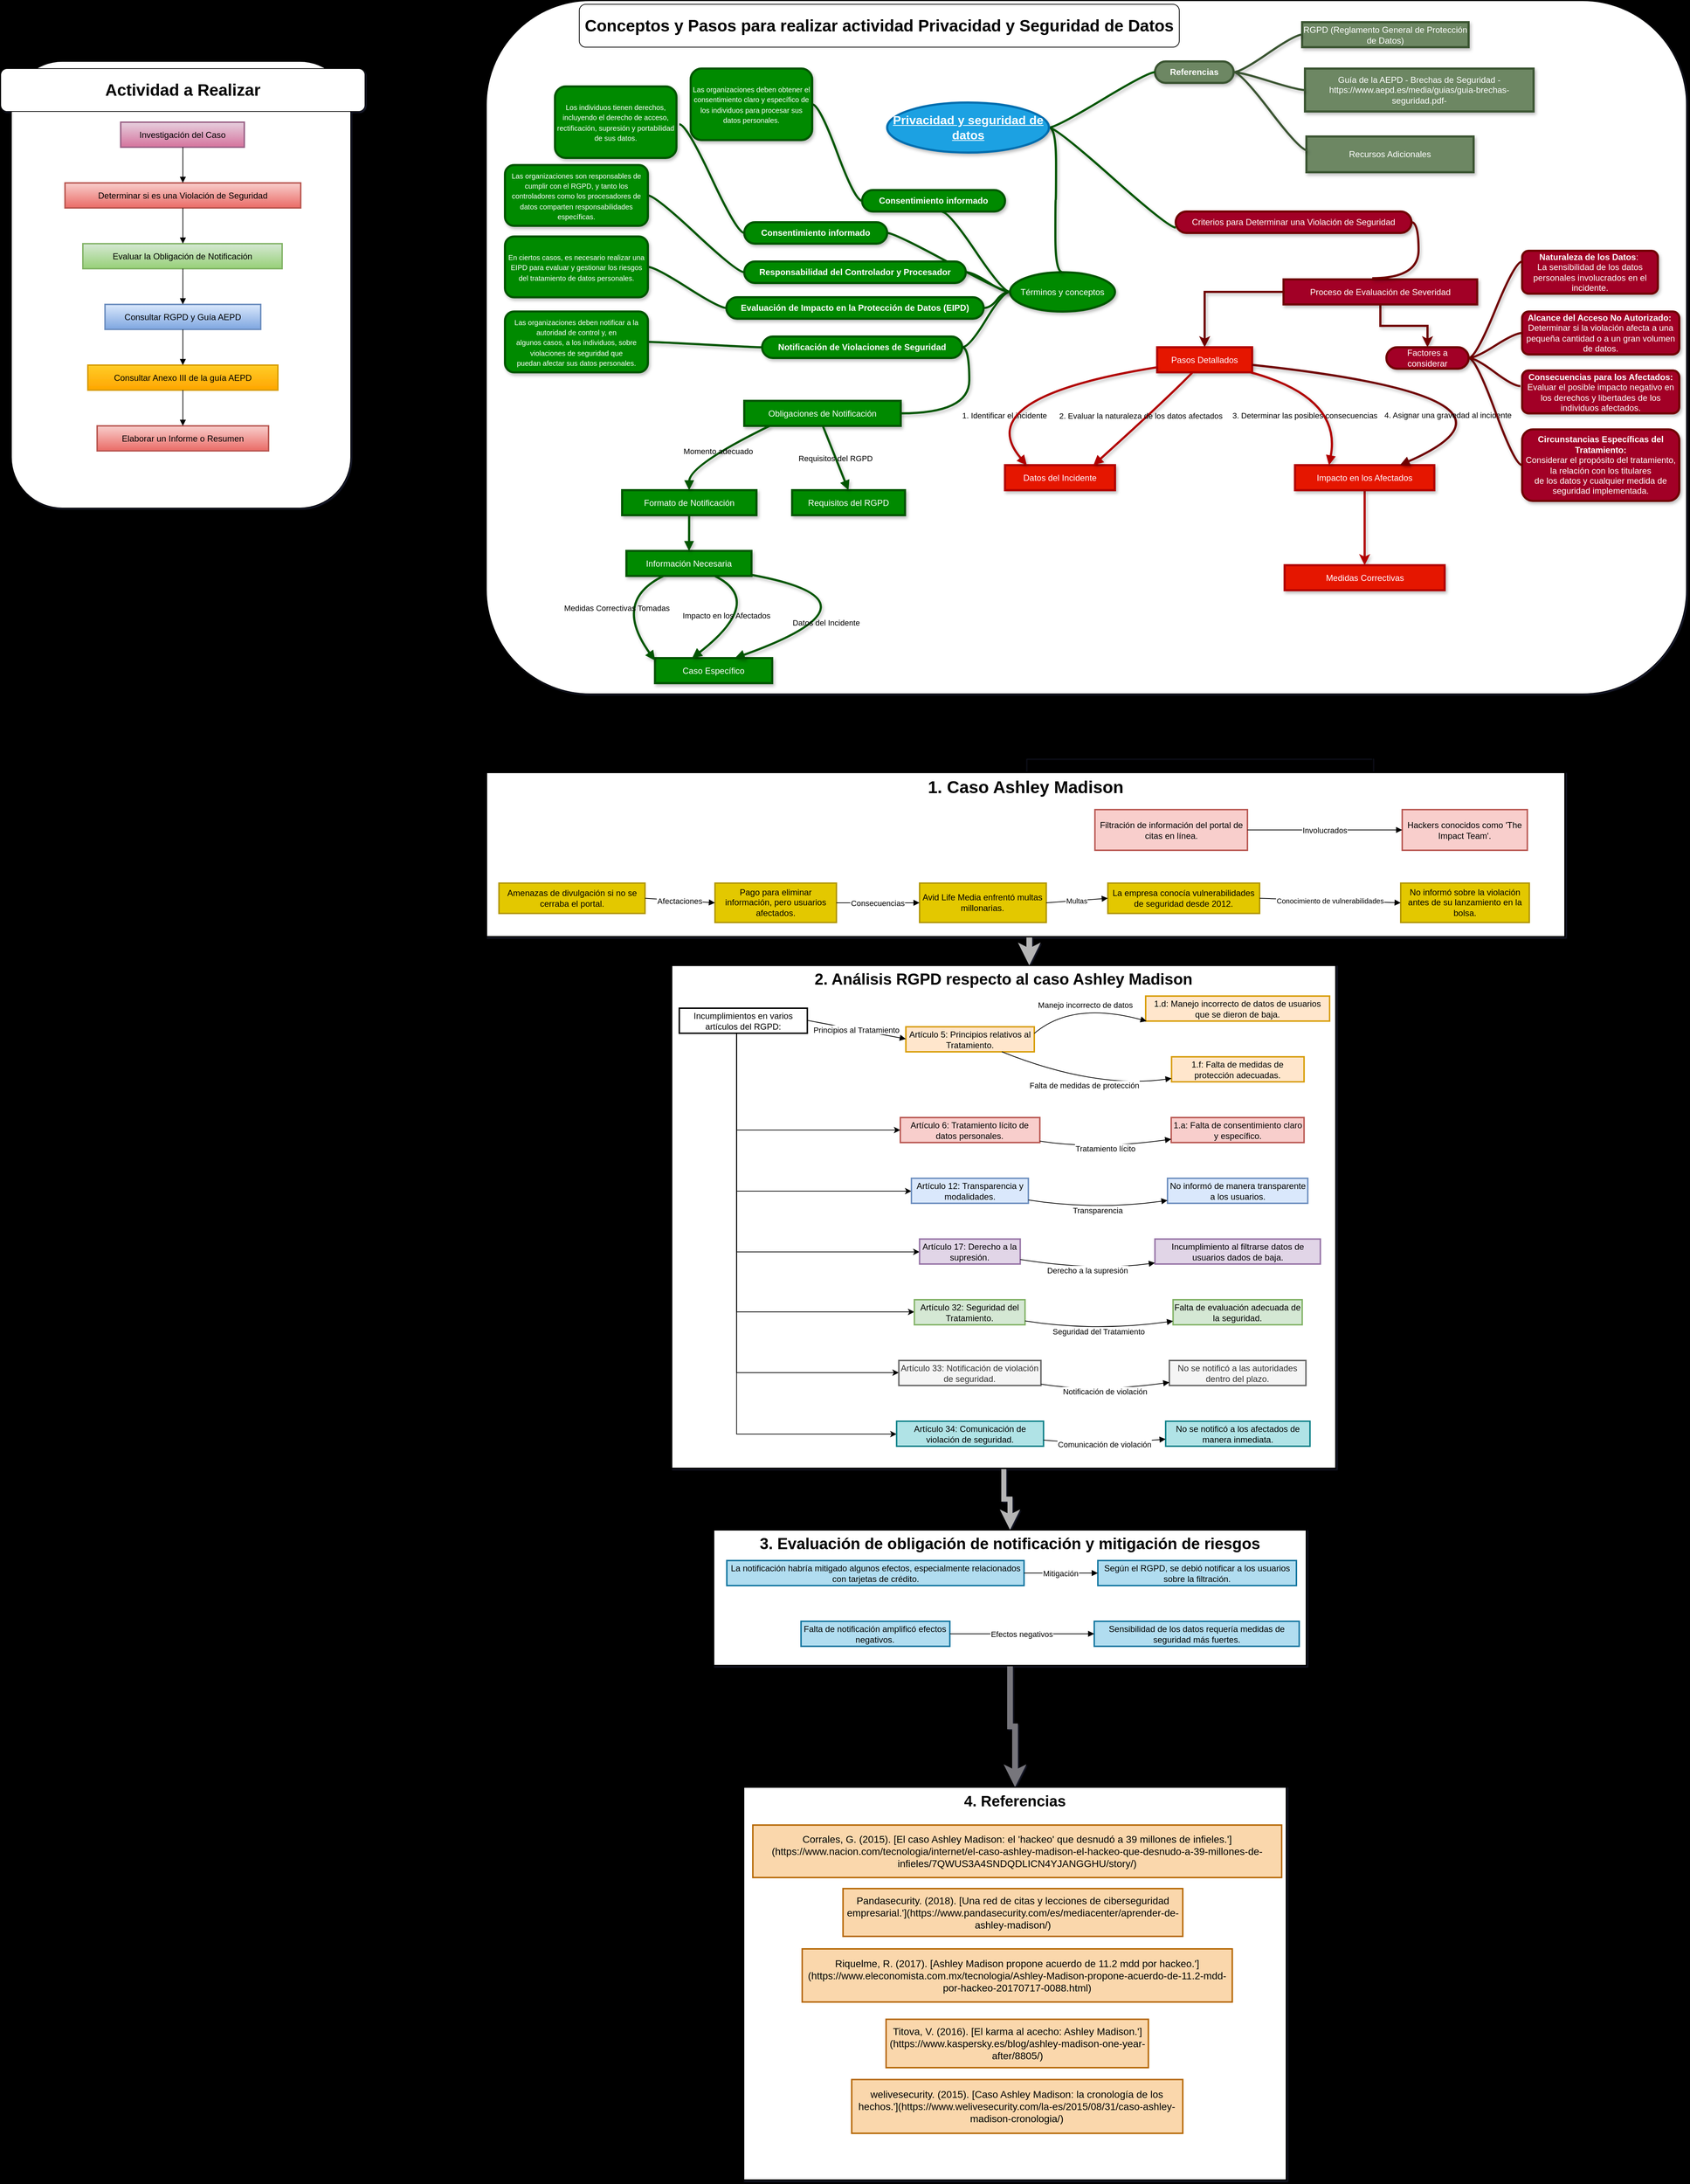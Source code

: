<mxfile version="22.1.5" type="github">
  <diagram name="Page-1" id="281KWQ_vz6D9ApKIW97s">
    <mxGraphModel dx="1687" dy="931" grid="1" gridSize="10" guides="1" tooltips="1" connect="1" arrows="1" fold="1" page="1" pageScale="1" pageWidth="850" pageHeight="1100" background="#000000" math="0" shadow="1">
      <root>
        <mxCell id="0" />
        <mxCell id="1" parent="0" />
        <mxCell id="ljyijP0kOlmSLUWHq39t-101" value="&lt;div align=&quot;center&quot;&gt;&lt;br&gt;&lt;/div&gt;" style="rounded=1;whiteSpace=wrap;html=1;align=center;" parent="1" vertex="1">
          <mxGeometry x="860" y="30" width="1680" height="970" as="geometry" />
        </mxCell>
        <mxCell id="ljyijP0kOlmSLUWHq39t-100" value="" style="rounded=1;whiteSpace=wrap;html=1;" parent="1" vertex="1">
          <mxGeometry x="195" y="115" width="475" height="625" as="geometry" />
        </mxCell>
        <mxCell id="exDdUY9-8li77esu1dYq-1" value="Investigación del Caso" style="whiteSpace=wrap;strokeWidth=2;fillColor=#e6d0de;strokeColor=#996185;gradientColor=#d5739d;" parent="1" vertex="1">
          <mxGeometry x="348" y="200" width="173" height="35" as="geometry" />
        </mxCell>
        <mxCell id="exDdUY9-8li77esu1dYq-2" value="Determinar si es una Violación de Seguridad" style="whiteSpace=wrap;strokeWidth=2;fillColor=#f8cecc;strokeColor=#b85450;gradientColor=#ea6b66;" parent="1" vertex="1">
          <mxGeometry x="270" y="285" width="330" height="35" as="geometry" />
        </mxCell>
        <mxCell id="exDdUY9-8li77esu1dYq-3" value="Evaluar la Obligación de Notificación" style="whiteSpace=wrap;strokeWidth=2;fillColor=#d5e8d4;strokeColor=#82b366;gradientColor=#97d077;" parent="1" vertex="1">
          <mxGeometry x="295" y="370" width="279" height="35" as="geometry" />
        </mxCell>
        <mxCell id="exDdUY9-8li77esu1dYq-4" value="Consultar RGPD y Guía AEPD" style="whiteSpace=wrap;strokeWidth=2;fillColor=#dae8fc;strokeColor=#6c8ebf;gradientColor=#7ea6e0;" parent="1" vertex="1">
          <mxGeometry x="326" y="455" width="218" height="35" as="geometry" />
        </mxCell>
        <mxCell id="exDdUY9-8li77esu1dYq-5" value="Consultar Anexo III de la guía AEPD" style="whiteSpace=wrap;strokeWidth=2;fillColor=#ffcd28;strokeColor=#d79b00;gradientColor=#ffa500;" parent="1" vertex="1">
          <mxGeometry x="302" y="540" width="266" height="35" as="geometry" />
        </mxCell>
        <mxCell id="exDdUY9-8li77esu1dYq-6" value="Elaborar un Informe o Resumen" style="whiteSpace=wrap;strokeWidth=2;fillStyle=solid;fillColor=#f8cecc;gradientColor=#ea6b66;strokeColor=#b85450;" parent="1" vertex="1">
          <mxGeometry x="315" y="625" width="240" height="35" as="geometry" />
        </mxCell>
        <mxCell id="exDdUY9-8li77esu1dYq-7" value="" style="curved=1;startArrow=none;endArrow=block;exitX=0.503;exitY=1;entryX=0.5;entryY=0;rounded=0;" parent="1" source="exDdUY9-8li77esu1dYq-1" target="exDdUY9-8li77esu1dYq-2" edge="1">
          <mxGeometry relative="1" as="geometry">
            <Array as="points" />
          </mxGeometry>
        </mxCell>
        <mxCell id="exDdUY9-8li77esu1dYq-8" value="" style="curved=1;startArrow=none;endArrow=block;exitX=0.5;exitY=1;entryX=0.502;entryY=0;rounded=0;" parent="1" source="exDdUY9-8li77esu1dYq-2" target="exDdUY9-8li77esu1dYq-3" edge="1">
          <mxGeometry relative="1" as="geometry">
            <Array as="points" />
          </mxGeometry>
        </mxCell>
        <mxCell id="exDdUY9-8li77esu1dYq-9" value="" style="curved=1;startArrow=none;endArrow=block;exitX=0.502;exitY=1;entryX=0.5;entryY=0;rounded=0;" parent="1" source="exDdUY9-8li77esu1dYq-3" target="exDdUY9-8li77esu1dYq-4" edge="1">
          <mxGeometry relative="1" as="geometry">
            <Array as="points" />
          </mxGeometry>
        </mxCell>
        <mxCell id="exDdUY9-8li77esu1dYq-10" value="" style="curved=1;startArrow=none;endArrow=block;exitX=0.5;exitY=1;entryX=0.5;entryY=0;rounded=0;" parent="1" source="exDdUY9-8li77esu1dYq-4" target="exDdUY9-8li77esu1dYq-5" edge="1">
          <mxGeometry relative="1" as="geometry">
            <Array as="points" />
          </mxGeometry>
        </mxCell>
        <mxCell id="exDdUY9-8li77esu1dYq-11" value="" style="curved=1;startArrow=none;endArrow=block;exitX=0.5;exitY=1;entryX=0.5;entryY=0;rounded=0;" parent="1" source="exDdUY9-8li77esu1dYq-5" target="exDdUY9-8li77esu1dYq-6" edge="1">
          <mxGeometry relative="1" as="geometry">
            <Array as="points" />
          </mxGeometry>
        </mxCell>
        <mxCell id="ljyijP0kOlmSLUWHq39t-1" value="RGPD (Reglamento General de Protección de Datos)" style="whiteSpace=wrap;strokeWidth=3;fillColor=#6d8764;fontColor=#ffffff;strokeColor=#3A5431;shadow=1;labelBackgroundColor=none;" parent="1" vertex="1">
          <mxGeometry x="2002" y="60" width="233" height="35" as="geometry" />
        </mxCell>
        <mxCell id="ljyijP0kOlmSLUWHq39t-86" style="edgeStyle=orthogonalEdgeStyle;rounded=0;orthogonalLoop=1;jettySize=auto;html=1;fillColor=#a20025;strokeColor=#6F0000;shadow=1;strokeWidth=3;labelBackgroundColor=none;" parent="1" source="ljyijP0kOlmSLUWHq39t-3" target="ljyijP0kOlmSLUWHq39t-5" edge="1">
          <mxGeometry relative="1" as="geometry" />
        </mxCell>
        <mxCell id="ljyijP0kOlmSLUWHq39t-88" style="edgeStyle=orthogonalEdgeStyle;rounded=0;orthogonalLoop=1;jettySize=auto;html=1;entryX=0.5;entryY=0;entryDx=0;entryDy=0;fillColor=#a20025;strokeColor=#6F0000;shadow=1;strokeWidth=3;labelBackgroundColor=none;" parent="1" source="ljyijP0kOlmSLUWHq39t-3" target="ljyijP0kOlmSLUWHq39t-87" edge="1">
          <mxGeometry relative="1" as="geometry" />
        </mxCell>
        <mxCell id="ljyijP0kOlmSLUWHq39t-3" value="Proceso de Evaluación de Severidad" style="whiteSpace=wrap;strokeWidth=3;fillColor=#a20025;fontColor=#ffffff;strokeColor=#6F0000;shadow=1;labelBackgroundColor=none;" parent="1" vertex="1">
          <mxGeometry x="1976" y="420" width="271" height="35" as="geometry" />
        </mxCell>
        <mxCell id="ljyijP0kOlmSLUWHq39t-5" value="Pasos Detallados" style="whiteSpace=wrap;strokeWidth=3;fillColor=#e51400;fontColor=#ffffff;strokeColor=#B20000;shadow=1;labelBackgroundColor=none;" parent="1" vertex="1">
          <mxGeometry x="1799" y="515" width="133" height="35" as="geometry" />
        </mxCell>
        <mxCell id="ljyijP0kOlmSLUWHq39t-7" value="Obligaciones de Notificación" style="whiteSpace=wrap;strokeWidth=3;fillColor=#008a00;fontColor=#ffffff;strokeColor=#005700;shadow=1;labelBackgroundColor=none;" parent="1" vertex="1">
          <mxGeometry x="1221" y="590" width="219" height="35" as="geometry" />
        </mxCell>
        <mxCell id="ljyijP0kOlmSLUWHq39t-8" value="Formato de Notificación" style="whiteSpace=wrap;strokeWidth=3;fillColor=#008a00;fontColor=#ffffff;strokeColor=#005700;shadow=1;labelBackgroundColor=none;" parent="1" vertex="1">
          <mxGeometry x="1050" y="715" width="188" height="35" as="geometry" />
        </mxCell>
        <mxCell id="ljyijP0kOlmSLUWHq39t-10" value="Requisitos del RGPD" style="whiteSpace=wrap;strokeWidth=3;fillColor=#008a00;fontColor=#ffffff;strokeColor=#005700;shadow=1;labelBackgroundColor=none;" parent="1" vertex="1">
          <mxGeometry x="1288" y="715" width="158" height="35" as="geometry" />
        </mxCell>
        <mxCell id="ljyijP0kOlmSLUWHq39t-11" value="Información Necesaria" style="whiteSpace=wrap;strokeWidth=3;fillColor=#008a00;fontColor=#ffffff;strokeColor=#005700;shadow=1;labelBackgroundColor=none;" parent="1" vertex="1">
          <mxGeometry x="1056" y="800" width="175" height="35" as="geometry" />
        </mxCell>
        <mxCell id="ljyijP0kOlmSLUWHq39t-12" value="Datos del Incidente" style="whiteSpace=wrap;strokeWidth=3;fillColor=#e51400;fontColor=#ffffff;strokeColor=#B20000;shadow=1;labelBackgroundColor=none;" parent="1" vertex="1">
          <mxGeometry x="1586" y="680" width="154" height="35" as="geometry" />
        </mxCell>
        <mxCell id="ljyijP0kOlmSLUWHq39t-97" style="edgeStyle=orthogonalEdgeStyle;rounded=0;orthogonalLoop=1;jettySize=auto;html=1;entryX=0.5;entryY=0;entryDx=0;entryDy=0;fillColor=#e51400;strokeColor=#B20000;shadow=1;strokeWidth=3;labelBackgroundColor=none;" parent="1" source="ljyijP0kOlmSLUWHq39t-13" target="ljyijP0kOlmSLUWHq39t-14" edge="1">
          <mxGeometry relative="1" as="geometry" />
        </mxCell>
        <mxCell id="ljyijP0kOlmSLUWHq39t-13" value="Impacto en los Afectados" style="whiteSpace=wrap;strokeWidth=3;fillColor=#e51400;fontColor=#ffffff;strokeColor=#B20000;shadow=1;labelBackgroundColor=none;" parent="1" vertex="1">
          <mxGeometry x="1992" y="680" width="195" height="35" as="geometry" />
        </mxCell>
        <mxCell id="ljyijP0kOlmSLUWHq39t-14" value="Medidas Correctivas" style="whiteSpace=wrap;strokeWidth=3;fillColor=#e51400;fontColor=#ffffff;strokeColor=#B20000;shadow=1;labelBackgroundColor=none;" parent="1" vertex="1">
          <mxGeometry x="1977.5" y="820" width="224" height="35" as="geometry" />
        </mxCell>
        <mxCell id="ljyijP0kOlmSLUWHq39t-15" value="Caso Específico" style="whiteSpace=wrap;strokeWidth=3;fillColor=#008a00;fontColor=#ffffff;strokeColor=#005700;shadow=1;labelBackgroundColor=none;" parent="1" vertex="1">
          <mxGeometry x="1096" y="950" width="164" height="35" as="geometry" />
        </mxCell>
        <mxCell id="ljyijP0kOlmSLUWHq39t-16" value="Recursos Adicionales" style="whiteSpace=wrap;strokeWidth=3;fillColor=#6d8764;fontColor=#ffffff;strokeColor=#3A5431;shadow=1;labelBackgroundColor=none;" parent="1" vertex="1">
          <mxGeometry x="2008" y="220" width="234" height="50" as="geometry" />
        </mxCell>
        <mxCell id="ljyijP0kOlmSLUWHq39t-17" value="Guía de la AEPD - Brechas de Seguridad - https://www.aepd.es/media/guias/guia-brechas-seguridad.pdf-" style="whiteSpace=wrap;strokeWidth=3;fillColor=#6d8764;fontColor=#ffffff;strokeColor=#3A5431;shadow=1;labelBackgroundColor=none;" parent="1" vertex="1">
          <mxGeometry x="2006" y="125" width="320" height="60" as="geometry" />
        </mxCell>
        <mxCell id="ljyijP0kOlmSLUWHq39t-22" value="1. Identificar el incidente" style="curved=1;startArrow=none;endArrow=block;exitX=0.373;exitY=1;entryX=0.804;entryY=0;rounded=0;fillColor=#e51400;strokeColor=#B20000;shadow=1;strokeWidth=3;labelBackgroundColor=none;" parent="1" source="ljyijP0kOlmSLUWHq39t-5" target="ljyijP0kOlmSLUWHq39t-12" edge="1">
          <mxGeometry x="1" y="-142" relative="1" as="geometry">
            <Array as="points">
              <mxPoint x="1815" y="585" />
            </Array>
            <mxPoint x="-29" y="35" as="offset" />
          </mxGeometry>
        </mxCell>
        <mxCell id="ljyijP0kOlmSLUWHq39t-23" value="2. Evaluar la naturaleza de los datos afectados" style="curved=1;startArrow=none;endArrow=block;exitX=-0.002;exitY=0.802;entryX=0.198;entryY=0;rounded=0;fillColor=#e51400;strokeColor=#B20000;shadow=1;strokeWidth=3;labelBackgroundColor=none;" parent="1" source="ljyijP0kOlmSLUWHq39t-5" target="ljyijP0kOlmSLUWHq39t-12" edge="1">
          <mxGeometry x="-0.831" y="63" relative="1" as="geometry">
            <Array as="points">
              <mxPoint x="1535" y="585" />
            </Array>
            <mxPoint as="offset" />
          </mxGeometry>
        </mxCell>
        <mxCell id="ljyijP0kOlmSLUWHq39t-24" value="3. Determinar las posibles consecuencias" style="curved=1;startArrow=none;endArrow=block;exitX=0.998;exitY=0.703;entryX=0.753;entryY=0;rounded=0;fillColor=#a20025;strokeColor=#6F0000;shadow=1;strokeWidth=3;labelBackgroundColor=none;" parent="1" source="ljyijP0kOlmSLUWHq39t-5" target="ljyijP0kOlmSLUWHq39t-13" edge="1">
          <mxGeometry x="-0.756" y="-62" relative="1" as="geometry">
            <Array as="points">
              <mxPoint x="2356" y="585" />
            </Array>
            <mxPoint as="offset" />
          </mxGeometry>
        </mxCell>
        <mxCell id="ljyijP0kOlmSLUWHq39t-25" value="4. Asignar una gravedad al incidente" style="curved=1;startArrow=none;endArrow=block;exitX=0.982;exitY=1;entryX=0.244;entryY=0;rounded=0;fillColor=#e51400;strokeColor=#B20000;shadow=1;strokeWidth=3;labelBackgroundColor=none;" parent="1" source="ljyijP0kOlmSLUWHq39t-5" target="ljyijP0kOlmSLUWHq39t-13" edge="1">
          <mxGeometry x="0.158" y="150" relative="1" as="geometry">
            <Array as="points">
              <mxPoint x="2058" y="585" />
            </Array>
            <mxPoint x="1" y="-4" as="offset" />
          </mxGeometry>
        </mxCell>
        <mxCell id="ljyijP0kOlmSLUWHq39t-30" value="Requisitos del RGPD" style="curved=1;startArrow=none;endArrow=block;exitX=0.502;exitY=1;entryX=0.499;entryY=0;rounded=0;fillColor=#008a00;strokeColor=#005700;shadow=1;strokeWidth=3;labelBackgroundColor=none;" parent="1" source="ljyijP0kOlmSLUWHq39t-7" target="ljyijP0kOlmSLUWHq39t-10" edge="1">
          <mxGeometry relative="1" as="geometry">
            <Array as="points" />
          </mxGeometry>
        </mxCell>
        <mxCell id="ljyijP0kOlmSLUWHq39t-31" value="Momento adecuado" style="curved=1;startArrow=none;endArrow=block;exitX=0.162;exitY=1;entryX=0.499;entryY=0;rounded=0;fillColor=#008a00;strokeColor=#005700;shadow=1;strokeWidth=3;labelBackgroundColor=none;" parent="1" source="ljyijP0kOlmSLUWHq39t-7" target="ljyijP0kOlmSLUWHq39t-8" edge="1">
          <mxGeometry relative="1" as="geometry">
            <Array as="points">
              <mxPoint x="1144" y="680" />
            </Array>
          </mxGeometry>
        </mxCell>
        <mxCell id="ljyijP0kOlmSLUWHq39t-32" value="" style="curved=1;startArrow=none;endArrow=block;exitX=0.499;exitY=1;entryX=0.501;entryY=0;rounded=0;fillColor=#008a00;strokeColor=#005700;shadow=1;strokeWidth=3;labelBackgroundColor=none;" parent="1" source="ljyijP0kOlmSLUWHq39t-8" target="ljyijP0kOlmSLUWHq39t-11" edge="1">
          <mxGeometry relative="1" as="geometry">
            <Array as="points" />
          </mxGeometry>
        </mxCell>
        <mxCell id="ljyijP0kOlmSLUWHq39t-33" value="Datos del Incidente" style="curved=1;startArrow=none;endArrow=block;exitX=1.001;exitY=0.957;entryX=0.682;entryY=0;rounded=0;fillColor=#008a00;strokeColor=#005700;shadow=1;strokeWidth=3;labelBackgroundColor=none;" parent="1" source="ljyijP0kOlmSLUWHq39t-11" target="ljyijP0kOlmSLUWHq39t-15" edge="1">
          <mxGeometry x="0.376" y="-4" relative="1" as="geometry">
            <Array as="points">
              <mxPoint x="1431" y="870" />
            </Array>
            <mxPoint as="offset" />
          </mxGeometry>
        </mxCell>
        <mxCell id="ljyijP0kOlmSLUWHq39t-34" value="Impacto en los Afectados" style="curved=1;startArrow=none;endArrow=block;exitX=0.706;exitY=1;entryX=0.317;entryY=0;rounded=0;fillColor=#008a00;strokeColor=#005700;shadow=1;strokeWidth=3;labelBackgroundColor=none;" parent="1" source="ljyijP0kOlmSLUWHq39t-11" target="ljyijP0kOlmSLUWHq39t-15" edge="1">
          <mxGeometry x="0.288" y="-18" relative="1" as="geometry">
            <Array as="points">
              <mxPoint x="1251" y="870" />
            </Array>
            <mxPoint as="offset" />
          </mxGeometry>
        </mxCell>
        <mxCell id="ljyijP0kOlmSLUWHq39t-35" value="Medidas Correctivas Tomadas" style="curved=1;startArrow=none;endArrow=block;exitX=0.297;exitY=1;entryX=0.001;entryY=0.097;rounded=0;fillColor=#008a00;strokeColor=#005700;shadow=1;strokeWidth=3;labelBackgroundColor=none;" parent="1" source="ljyijP0kOlmSLUWHq39t-11" target="ljyijP0kOlmSLUWHq39t-15" edge="1">
          <mxGeometry relative="1" as="geometry">
            <Array as="points">
              <mxPoint x="1036" y="870" />
            </Array>
          </mxGeometry>
        </mxCell>
        <mxCell id="ljyijP0kOlmSLUWHq39t-49" style="edgeStyle=entityRelationEdgeStyle;rounded=0;orthogonalLoop=1;jettySize=auto;html=1;startArrow=none;endArrow=none;segment=10;curved=1;sourcePerimeterSpacing=0;targetPerimeterSpacing=0;fillColor=#008a00;strokeColor=#005700;shadow=1;strokeWidth=3;labelBackgroundColor=none;" parent="1" source="ljyijP0kOlmSLUWHq39t-40" target="ljyijP0kOlmSLUWHq39t-44" edge="1">
          <mxGeometry relative="1" as="geometry" />
        </mxCell>
        <mxCell id="ljyijP0kOlmSLUWHq39t-50" style="edgeStyle=entityRelationEdgeStyle;rounded=0;orthogonalLoop=1;jettySize=auto;html=1;startArrow=none;endArrow=none;segment=10;curved=1;sourcePerimeterSpacing=0;targetPerimeterSpacing=0;entryX=1;entryY=0.5;entryDx=0;entryDy=0;fillColor=#008a00;strokeColor=#005700;shadow=1;strokeWidth=3;labelBackgroundColor=none;" parent="1" source="ljyijP0kOlmSLUWHq39t-40" target="ljyijP0kOlmSLUWHq39t-46" edge="1">
          <mxGeometry relative="1" as="geometry" />
        </mxCell>
        <mxCell id="ljyijP0kOlmSLUWHq39t-52" style="edgeStyle=entityRelationEdgeStyle;rounded=0;orthogonalLoop=1;jettySize=auto;html=1;startArrow=none;endArrow=none;segment=10;curved=1;sourcePerimeterSpacing=0;targetPerimeterSpacing=0;fillColor=#008a00;strokeColor=#005700;shadow=1;strokeWidth=3;labelBackgroundColor=none;" parent="1" source="ljyijP0kOlmSLUWHq39t-40" target="ljyijP0kOlmSLUWHq39t-47" edge="1">
          <mxGeometry relative="1" as="geometry" />
        </mxCell>
        <mxCell id="ljyijP0kOlmSLUWHq39t-67" style="edgeStyle=entityRelationEdgeStyle;rounded=0;orthogonalLoop=1;jettySize=auto;html=1;startArrow=none;endArrow=none;segment=10;curved=1;sourcePerimeterSpacing=0;targetPerimeterSpacing=0;fillColor=#008a00;strokeColor=#005700;shadow=1;strokeWidth=3;labelBackgroundColor=none;" parent="1" source="ljyijP0kOlmSLUWHq39t-40" target="ljyijP0kOlmSLUWHq39t-65" edge="1">
          <mxGeometry relative="1" as="geometry" />
        </mxCell>
        <mxCell id="ljyijP0kOlmSLUWHq39t-40" value="Términos y conceptos" style="ellipse;whiteSpace=wrap;html=1;align=center;newEdgeStyle={&quot;edgeStyle&quot;:&quot;entityRelationEdgeStyle&quot;,&quot;startArrow&quot;:&quot;none&quot;,&quot;endArrow&quot;:&quot;none&quot;,&quot;segment&quot;:10,&quot;curved&quot;:1,&quot;sourcePerimeterSpacing&quot;:0,&quot;targetPerimeterSpacing&quot;:0};treeFolding=1;treeMoving=1;fillColor=#008a00;fontColor=#ffffff;strokeColor=#005700;shadow=1;strokeWidth=3;labelBackgroundColor=none;" parent="1" vertex="1">
          <mxGeometry x="1593" y="410" width="147" height="55" as="geometry" />
        </mxCell>
        <mxCell id="ljyijP0kOlmSLUWHq39t-60" style="edgeStyle=entityRelationEdgeStyle;rounded=0;orthogonalLoop=1;jettySize=auto;html=1;startArrow=none;endArrow=none;segment=10;curved=1;sourcePerimeterSpacing=0;targetPerimeterSpacing=0;fillColor=#008a00;strokeColor=#005700;shadow=1;strokeWidth=3;labelBackgroundColor=none;" parent="1" source="ljyijP0kOlmSLUWHq39t-41" target="ljyijP0kOlmSLUWHq39t-58" edge="1">
          <mxGeometry relative="1" as="geometry" />
        </mxCell>
        <mxCell id="ljyijP0kOlmSLUWHq39t-41" value="&lt;b&gt;Consentimiento informado&lt;/b&gt;" style="whiteSpace=wrap;html=1;rounded=1;arcSize=50;align=center;verticalAlign=middle;strokeWidth=3;autosize=1;spacing=4;treeFolding=1;treeMoving=1;newEdgeStyle={&quot;edgeStyle&quot;:&quot;entityRelationEdgeStyle&quot;,&quot;startArrow&quot;:&quot;none&quot;,&quot;endArrow&quot;:&quot;none&quot;,&quot;segment&quot;:10,&quot;curved&quot;:1,&quot;sourcePerimeterSpacing&quot;:0,&quot;targetPerimeterSpacing&quot;:0};fillColor=#008a00;fontColor=#ffffff;strokeColor=#005700;shadow=1;labelBackgroundColor=none;" parent="1" vertex="1">
          <mxGeometry x="1386" y="295" width="200" height="30" as="geometry" />
        </mxCell>
        <mxCell id="ljyijP0kOlmSLUWHq39t-42" value="" style="edgeStyle=entityRelationEdgeStyle;startArrow=none;endArrow=none;segment=10;curved=1;sourcePerimeterSpacing=0;targetPerimeterSpacing=0;rounded=0;exitX=0;exitY=0.5;exitDx=0;exitDy=0;entryX=0.558;entryY=1.011;entryDx=0;entryDy=0;entryPerimeter=0;fillColor=#008a00;strokeColor=#005700;shadow=1;strokeWidth=3;labelBackgroundColor=none;" parent="1" source="ljyijP0kOlmSLUWHq39t-40" target="ljyijP0kOlmSLUWHq39t-41" edge="1">
          <mxGeometry relative="1" as="geometry">
            <mxPoint x="1536" y="460" as="sourcePoint" />
            <mxPoint x="1366" y="400" as="targetPoint" />
            <Array as="points">
              <mxPoint x="1526" y="320" />
              <mxPoint x="1606" y="380" />
              <mxPoint x="1506" y="470" />
              <mxPoint x="1486" y="490" />
              <mxPoint x="1516" y="400" />
              <mxPoint x="1516" y="400" />
            </Array>
          </mxGeometry>
        </mxCell>
        <mxCell id="ljyijP0kOlmSLUWHq39t-64" style="edgeStyle=entityRelationEdgeStyle;rounded=0;orthogonalLoop=1;jettySize=auto;html=1;startArrow=none;endArrow=none;segment=10;curved=1;sourcePerimeterSpacing=0;targetPerimeterSpacing=0;entryX=1;entryY=0.5;entryDx=0;entryDy=0;fillColor=#008a00;strokeColor=#005700;shadow=1;strokeWidth=3;labelBackgroundColor=none;" parent="1" source="ljyijP0kOlmSLUWHq39t-44" target="ljyijP0kOlmSLUWHq39t-63" edge="1">
          <mxGeometry relative="1" as="geometry" />
        </mxCell>
        <mxCell id="ljyijP0kOlmSLUWHq39t-44" value="&lt;strong&gt;Responsabilidad del Controlador y Procesador&lt;/strong&gt;" style="whiteSpace=wrap;html=1;rounded=1;arcSize=50;align=center;verticalAlign=middle;strokeWidth=3;autosize=1;spacing=4;treeFolding=1;treeMoving=1;newEdgeStyle={&quot;edgeStyle&quot;:&quot;entityRelationEdgeStyle&quot;,&quot;startArrow&quot;:&quot;none&quot;,&quot;endArrow&quot;:&quot;none&quot;,&quot;segment&quot;:10,&quot;curved&quot;:1,&quot;sourcePerimeterSpacing&quot;:0,&quot;targetPerimeterSpacing&quot;:0};fillColor=#008a00;fontColor=#ffffff;strokeColor=#005700;shadow=1;labelBackgroundColor=none;" parent="1" vertex="1">
          <mxGeometry x="1221" y="395" width="310" height="30" as="geometry" />
        </mxCell>
        <mxCell id="ljyijP0kOlmSLUWHq39t-70" style="edgeStyle=entityRelationEdgeStyle;rounded=0;orthogonalLoop=1;jettySize=auto;html=1;startArrow=none;endArrow=none;segment=10;curved=1;sourcePerimeterSpacing=0;targetPerimeterSpacing=0;fillColor=#008a00;strokeColor=#005700;shadow=1;strokeWidth=3;labelBackgroundColor=none;" parent="1" source="ljyijP0kOlmSLUWHq39t-46" target="ljyijP0kOlmSLUWHq39t-68" edge="1">
          <mxGeometry relative="1" as="geometry" />
        </mxCell>
        <mxCell id="ljyijP0kOlmSLUWHq39t-46" value="&lt;strong&gt;Evaluación de Impacto en la Protección de Datos (EIPD)&lt;/strong&gt;" style="whiteSpace=wrap;html=1;rounded=1;arcSize=50;align=center;verticalAlign=middle;strokeWidth=3;autosize=1;spacing=4;treeFolding=1;treeMoving=1;newEdgeStyle={&quot;edgeStyle&quot;:&quot;entityRelationEdgeStyle&quot;,&quot;startArrow&quot;:&quot;none&quot;,&quot;endArrow&quot;:&quot;none&quot;,&quot;segment&quot;:10,&quot;curved&quot;:1,&quot;sourcePerimeterSpacing&quot;:0,&quot;targetPerimeterSpacing&quot;:0};fillColor=#008a00;fontColor=#ffffff;strokeColor=#005700;shadow=1;labelBackgroundColor=none;" parent="1" vertex="1">
          <mxGeometry x="1196" y="445" width="360" height="30" as="geometry" />
        </mxCell>
        <mxCell id="ljyijP0kOlmSLUWHq39t-55" style="edgeStyle=entityRelationEdgeStyle;rounded=0;orthogonalLoop=1;jettySize=auto;html=1;startArrow=none;endArrow=none;segment=10;curved=1;sourcePerimeterSpacing=0;targetPerimeterSpacing=0;fillColor=#008a00;strokeColor=#005700;shadow=1;strokeWidth=3;labelBackgroundColor=none;" parent="1" source="ljyijP0kOlmSLUWHq39t-47" target="ljyijP0kOlmSLUWHq39t-7" edge="1">
          <mxGeometry relative="1" as="geometry" />
        </mxCell>
        <mxCell id="ljyijP0kOlmSLUWHq39t-71" style="edgeStyle=entityRelationEdgeStyle;rounded=0;orthogonalLoop=1;jettySize=auto;html=1;startArrow=none;endArrow=none;segment=10;curved=1;sourcePerimeterSpacing=0;targetPerimeterSpacing=0;entryX=1;entryY=0.5;entryDx=0;entryDy=0;fillColor=#008a00;strokeColor=#005700;shadow=1;strokeWidth=3;labelBackgroundColor=none;" parent="1" source="ljyijP0kOlmSLUWHq39t-47" target="ljyijP0kOlmSLUWHq39t-69" edge="1">
          <mxGeometry relative="1" as="geometry" />
        </mxCell>
        <mxCell id="ljyijP0kOlmSLUWHq39t-47" value="&lt;strong&gt;Notificación de Violaciones de Seguridad&lt;/strong&gt;" style="whiteSpace=wrap;html=1;rounded=1;arcSize=50;align=center;verticalAlign=middle;strokeWidth=3;autosize=1;spacing=4;treeFolding=1;treeMoving=1;newEdgeStyle={&quot;edgeStyle&quot;:&quot;entityRelationEdgeStyle&quot;,&quot;startArrow&quot;:&quot;none&quot;,&quot;endArrow&quot;:&quot;none&quot;,&quot;segment&quot;:10,&quot;curved&quot;:1,&quot;sourcePerimeterSpacing&quot;:0,&quot;targetPerimeterSpacing&quot;:0};fillColor=#008a00;fontColor=#ffffff;strokeColor=#005700;shadow=1;labelBackgroundColor=none;" parent="1" vertex="1">
          <mxGeometry x="1246" y="500" width="280" height="30" as="geometry" />
        </mxCell>
        <mxCell id="ljyijP0kOlmSLUWHq39t-58" value="&lt;font style=&quot;font-size: 10px;&quot;&gt;Las organizaciones deben obtener el consentimiento claro y específico de los individuos para procesar sus datos personales.&lt;/font&gt;" style="rounded=1;whiteSpace=wrap;html=1;fillColor=#008a00;fontColor=#ffffff;strokeColor=#005700;shadow=1;strokeWidth=3;labelBackgroundColor=none;" parent="1" vertex="1">
          <mxGeometry x="1146" y="125" width="170" height="100" as="geometry" />
        </mxCell>
        <mxCell id="ljyijP0kOlmSLUWHq39t-61" value="&lt;font style=&quot;font-size: 10px;&quot;&gt;Los individuos tienen derechos, incluyendo el derecho de acceso, rectificación, supresión y portabilidad de sus datos.&lt;/font&gt;" style="rounded=1;whiteSpace=wrap;html=1;fillColor=#008a00;fontColor=#ffffff;strokeColor=#005700;shadow=1;strokeWidth=3;labelBackgroundColor=none;" parent="1" vertex="1">
          <mxGeometry x="956" y="150" width="170" height="100" as="geometry" />
        </mxCell>
        <mxCell id="ljyijP0kOlmSLUWHq39t-63" value="&lt;font style=&quot;font-size: 10px;&quot;&gt;Las organizaciones son responsables de cumplir con el RGPD, y tanto los &lt;br&gt;controladores como los procesadores de datos comparten responsabilidades&lt;br&gt; específicas.&lt;/font&gt;" style="rounded=1;whiteSpace=wrap;html=1;fillColor=#008a00;fontColor=#ffffff;strokeColor=#005700;shadow=1;strokeWidth=3;labelBackgroundColor=none;" parent="1" vertex="1">
          <mxGeometry x="886" y="260" width="200" height="85" as="geometry" />
        </mxCell>
        <mxCell id="ljyijP0kOlmSLUWHq39t-65" value="&lt;b&gt;Consentimiento informado&lt;/b&gt;" style="whiteSpace=wrap;html=1;rounded=1;arcSize=50;align=center;verticalAlign=middle;strokeWidth=3;autosize=1;spacing=4;treeFolding=1;treeMoving=1;newEdgeStyle={&quot;edgeStyle&quot;:&quot;entityRelationEdgeStyle&quot;,&quot;startArrow&quot;:&quot;none&quot;,&quot;endArrow&quot;:&quot;none&quot;,&quot;segment&quot;:10,&quot;curved&quot;:1,&quot;sourcePerimeterSpacing&quot;:0,&quot;targetPerimeterSpacing&quot;:0};fillColor=#008a00;fontColor=#ffffff;strokeColor=#005700;shadow=1;labelBackgroundColor=none;" parent="1" vertex="1">
          <mxGeometry x="1221" y="340" width="200" height="30" as="geometry" />
        </mxCell>
        <mxCell id="ljyijP0kOlmSLUWHq39t-66" style="edgeStyle=entityRelationEdgeStyle;rounded=0;orthogonalLoop=1;jettySize=auto;html=1;startArrow=none;endArrow=none;segment=10;curved=1;sourcePerimeterSpacing=0;targetPerimeterSpacing=0;entryX=1.024;entryY=0.53;entryDx=0;entryDy=0;entryPerimeter=0;fillColor=#008a00;strokeColor=#005700;shadow=1;strokeWidth=3;labelBackgroundColor=none;" parent="1" source="ljyijP0kOlmSLUWHq39t-65" target="ljyijP0kOlmSLUWHq39t-61" edge="1">
          <mxGeometry relative="1" as="geometry" />
        </mxCell>
        <mxCell id="ljyijP0kOlmSLUWHq39t-68" value="&lt;font style=&quot;font-size: 10px;&quot;&gt;En ciertos casos, es necesario realizar una EIPD para evaluar y gestionar los riesgos del tratamiento de datos personales.&lt;/font&gt;" style="rounded=1;whiteSpace=wrap;html=1;fillColor=#008a00;fontColor=#ffffff;strokeColor=#005700;shadow=1;strokeWidth=3;labelBackgroundColor=none;" parent="1" vertex="1">
          <mxGeometry x="886" y="360" width="200" height="85" as="geometry" />
        </mxCell>
        <mxCell id="ljyijP0kOlmSLUWHq39t-69" value="&lt;font style=&quot;font-size: 10px;&quot;&gt;Las organizaciones deben notificar a la autoridad de control y, en &lt;br&gt;algunos casos, a los individuos, sobre violaciones de seguridad que &lt;br&gt;puedan afectar sus datos personales.&lt;/font&gt;" style="rounded=1;whiteSpace=wrap;html=1;fillColor=#008a00;fontColor=#ffffff;strokeColor=#005700;shadow=1;strokeWidth=3;labelBackgroundColor=none;" parent="1" vertex="1">
          <mxGeometry x="886" y="465" width="200" height="85" as="geometry" />
        </mxCell>
        <mxCell id="ljyijP0kOlmSLUWHq39t-76" style="edgeStyle=entityRelationEdgeStyle;rounded=0;orthogonalLoop=1;jettySize=auto;html=1;startArrow=none;endArrow=none;segment=10;curved=1;sourcePerimeterSpacing=0;targetPerimeterSpacing=0;fillColor=#6d8764;strokeColor=#3A5431;shadow=1;strokeWidth=3;labelBackgroundColor=none;" parent="1" source="ljyijP0kOlmSLUWHq39t-74" target="ljyijP0kOlmSLUWHq39t-1" edge="1">
          <mxGeometry relative="1" as="geometry" />
        </mxCell>
        <mxCell id="ljyijP0kOlmSLUWHq39t-80" style="edgeStyle=entityRelationEdgeStyle;rounded=0;orthogonalLoop=1;jettySize=auto;html=1;startArrow=none;endArrow=none;segment=10;curved=1;sourcePerimeterSpacing=0;targetPerimeterSpacing=0;fillColor=#6d8764;strokeColor=#3A5431;shadow=1;strokeWidth=3;labelBackgroundColor=none;" parent="1" source="ljyijP0kOlmSLUWHq39t-74" target="ljyijP0kOlmSLUWHq39t-17" edge="1">
          <mxGeometry relative="1" as="geometry" />
        </mxCell>
        <mxCell id="ljyijP0kOlmSLUWHq39t-74" value="&lt;b&gt;Referencias&lt;/b&gt;" style="whiteSpace=wrap;html=1;rounded=1;arcSize=50;align=center;verticalAlign=middle;strokeWidth=3;autosize=1;spacing=4;treeFolding=1;treeMoving=1;newEdgeStyle={&quot;edgeStyle&quot;:&quot;entityRelationEdgeStyle&quot;,&quot;startArrow&quot;:&quot;none&quot;,&quot;endArrow&quot;:&quot;none&quot;,&quot;segment&quot;:10,&quot;curved&quot;:1,&quot;sourcePerimeterSpacing&quot;:0,&quot;targetPerimeterSpacing&quot;:0};fillColor=#6d8764;fontColor=#ffffff;strokeColor=#3A5431;shadow=1;labelBackgroundColor=none;" parent="1" vertex="1">
          <mxGeometry x="1796" y="115" width="110" height="30" as="geometry" />
        </mxCell>
        <mxCell id="ljyijP0kOlmSLUWHq39t-78" style="edgeStyle=entityRelationEdgeStyle;rounded=0;orthogonalLoop=1;jettySize=auto;html=1;startArrow=none;endArrow=none;segment=10;curved=1;sourcePerimeterSpacing=0;targetPerimeterSpacing=0;entryX=0.5;entryY=0;entryDx=0;entryDy=0;fillColor=#008a00;strokeColor=#005700;shadow=1;strokeWidth=3;labelBackgroundColor=none;" parent="1" source="ljyijP0kOlmSLUWHq39t-77" target="ljyijP0kOlmSLUWHq39t-40" edge="1">
          <mxGeometry relative="1" as="geometry" />
        </mxCell>
        <mxCell id="ljyijP0kOlmSLUWHq39t-79" style="edgeStyle=entityRelationEdgeStyle;rounded=0;orthogonalLoop=1;jettySize=auto;html=1;startArrow=none;endArrow=none;segment=10;curved=1;sourcePerimeterSpacing=0;targetPerimeterSpacing=0;fillColor=#008a00;strokeColor=#005700;shadow=1;strokeWidth=3;labelBackgroundColor=none;" parent="1" source="ljyijP0kOlmSLUWHq39t-77" target="ljyijP0kOlmSLUWHq39t-74" edge="1">
          <mxGeometry relative="1" as="geometry" />
        </mxCell>
        <mxCell id="ljyijP0kOlmSLUWHq39t-82" style="edgeStyle=entityRelationEdgeStyle;rounded=0;orthogonalLoop=1;jettySize=auto;html=1;startArrow=none;endArrow=none;segment=10;curved=1;sourcePerimeterSpacing=0;targetPerimeterSpacing=0;entryX=0;entryY=0.75;entryDx=0;entryDy=0;fillColor=#008a00;strokeColor=#005700;shadow=1;strokeWidth=3;labelBackgroundColor=none;" parent="1" source="ljyijP0kOlmSLUWHq39t-77" target="ljyijP0kOlmSLUWHq39t-81" edge="1">
          <mxGeometry relative="1" as="geometry" />
        </mxCell>
        <mxCell id="ljyijP0kOlmSLUWHq39t-77" value="Privacidad y seguridad de datos" style="ellipse;whiteSpace=wrap;html=1;align=center;newEdgeStyle={&quot;edgeStyle&quot;:&quot;entityRelationEdgeStyle&quot;,&quot;startArrow&quot;:&quot;none&quot;,&quot;endArrow&quot;:&quot;none&quot;,&quot;segment&quot;:10,&quot;curved&quot;:1,&quot;sourcePerimeterSpacing&quot;:0,&quot;targetPerimeterSpacing&quot;:0};treeFolding=1;treeMoving=1;fillColor=#1ba1e2;fontColor=#ffffff;strokeColor=#006EAF;shadow=1;strokeWidth=3;fontStyle=5;fontSize=17;labelBackgroundColor=none;" parent="1" vertex="1">
          <mxGeometry x="1421" y="172.5" width="226.5" height="70" as="geometry" />
        </mxCell>
        <mxCell id="ljyijP0kOlmSLUWHq39t-81" value="Criterios para Determinar una Violación de Seguridad" style="whiteSpace=wrap;html=1;rounded=1;arcSize=50;align=center;verticalAlign=middle;strokeWidth=3;autosize=1;spacing=4;treeFolding=1;treeMoving=1;newEdgeStyle={&quot;edgeStyle&quot;:&quot;entityRelationEdgeStyle&quot;,&quot;startArrow&quot;:&quot;none&quot;,&quot;endArrow&quot;:&quot;none&quot;,&quot;segment&quot;:10,&quot;curved&quot;:1,&quot;sourcePerimeterSpacing&quot;:0,&quot;targetPerimeterSpacing&quot;:0};fillColor=#a20025;fontColor=#ffffff;strokeColor=#6F0000;shadow=1;labelBackgroundColor=none;" parent="1" vertex="1">
          <mxGeometry x="1825" y="325" width="330" height="30" as="geometry" />
        </mxCell>
        <mxCell id="ljyijP0kOlmSLUWHq39t-85" style="edgeStyle=entityRelationEdgeStyle;rounded=0;orthogonalLoop=1;jettySize=auto;html=1;startArrow=none;endArrow=none;segment=10;curved=1;sourcePerimeterSpacing=0;targetPerimeterSpacing=0;entryX=0.458;entryY=-0.048;entryDx=0;entryDy=0;entryPerimeter=0;fillColor=#a20025;strokeColor=#6F0000;shadow=1;strokeWidth=3;labelBackgroundColor=none;" parent="1" source="ljyijP0kOlmSLUWHq39t-81" target="ljyijP0kOlmSLUWHq39t-3" edge="1">
          <mxGeometry relative="1" as="geometry" />
        </mxCell>
        <mxCell id="ljyijP0kOlmSLUWHq39t-90" style="edgeStyle=entityRelationEdgeStyle;rounded=0;orthogonalLoop=1;jettySize=auto;html=1;startArrow=none;endArrow=none;segment=10;curved=1;sourcePerimeterSpacing=0;targetPerimeterSpacing=0;entryX=0;entryY=0.25;entryDx=0;entryDy=0;fillColor=#a20025;strokeColor=#6F0000;shadow=1;strokeWidth=3;labelBackgroundColor=none;" parent="1" source="ljyijP0kOlmSLUWHq39t-87" target="ljyijP0kOlmSLUWHq39t-89" edge="1">
          <mxGeometry relative="1" as="geometry" />
        </mxCell>
        <mxCell id="ljyijP0kOlmSLUWHq39t-92" style="edgeStyle=entityRelationEdgeStyle;rounded=0;orthogonalLoop=1;jettySize=auto;html=1;startArrow=none;endArrow=none;segment=10;curved=1;sourcePerimeterSpacing=0;targetPerimeterSpacing=0;entryX=0;entryY=0.5;entryDx=0;entryDy=0;fillColor=#a20025;strokeColor=#6F0000;shadow=1;strokeWidth=3;labelBackgroundColor=none;" parent="1" source="ljyijP0kOlmSLUWHq39t-87" target="ljyijP0kOlmSLUWHq39t-91" edge="1">
          <mxGeometry relative="1" as="geometry" />
        </mxCell>
        <mxCell id="ljyijP0kOlmSLUWHq39t-96" style="edgeStyle=entityRelationEdgeStyle;rounded=0;orthogonalLoop=1;jettySize=auto;html=1;startArrow=none;endArrow=none;segment=10;curved=1;sourcePerimeterSpacing=0;targetPerimeterSpacing=0;fillColor=#a20025;strokeColor=#6F0000;shadow=1;strokeWidth=3;labelBackgroundColor=none;" parent="1" source="ljyijP0kOlmSLUWHq39t-87" target="ljyijP0kOlmSLUWHq39t-95" edge="1">
          <mxGeometry relative="1" as="geometry" />
        </mxCell>
        <mxCell id="ljyijP0kOlmSLUWHq39t-87" value="Factores a considerar" style="whiteSpace=wrap;html=1;rounded=1;arcSize=50;align=center;verticalAlign=middle;strokeWidth=3;autosize=1;spacing=4;treeFolding=1;treeMoving=1;newEdgeStyle={&quot;edgeStyle&quot;:&quot;entityRelationEdgeStyle&quot;,&quot;startArrow&quot;:&quot;none&quot;,&quot;endArrow&quot;:&quot;none&quot;,&quot;segment&quot;:10,&quot;curved&quot;:1,&quot;sourcePerimeterSpacing&quot;:0,&quot;targetPerimeterSpacing&quot;:0};fillColor=#a20025;fontColor=#ffffff;strokeColor=#6F0000;shadow=1;labelBackgroundColor=none;" parent="1" vertex="1">
          <mxGeometry x="2120" y="515" width="115" height="30" as="geometry" />
        </mxCell>
        <mxCell id="ljyijP0kOlmSLUWHq39t-89" value="&lt;div&gt;&lt;strong&gt;Naturaleza de los Datos&lt;/strong&gt;:&amp;nbsp;&lt;/div&gt;&lt;div&gt;La sensibilidad de los datos personales involucrados en el incidente.&lt;/div&gt;" style="rounded=1;whiteSpace=wrap;html=1;fillColor=#a20025;fontColor=#ffffff;strokeColor=#6F0000;shadow=1;strokeWidth=3;labelBackgroundColor=none;" parent="1" vertex="1">
          <mxGeometry x="2310" y="380" width="190" height="60" as="geometry" />
        </mxCell>
        <mxCell id="ljyijP0kOlmSLUWHq39t-91" value="&lt;div&gt;&lt;strong&gt;Alcance del Acceso No Autorizado:&lt;/strong&gt;&amp;nbsp;&lt;/div&gt;&lt;div&gt;Determinar si la violación afecta a una pequeña cantidad o a un gran volumen de datos.&lt;/div&gt;" style="rounded=1;whiteSpace=wrap;html=1;fillColor=#a20025;fontColor=#ffffff;strokeColor=#6F0000;shadow=1;strokeWidth=3;labelBackgroundColor=none;" parent="1" vertex="1">
          <mxGeometry x="2310" y="465" width="220" height="60" as="geometry" />
        </mxCell>
        <mxCell id="ljyijP0kOlmSLUWHq39t-93" value="&lt;div&gt;&lt;strong&gt;Consecuencias para los Afectados: &lt;br&gt;&lt;/strong&gt;&lt;/div&gt;&lt;div&gt;Evaluar el posible impacto negativo en los derechos y libertades de los individuos afectados.&lt;/div&gt;" style="rounded=1;whiteSpace=wrap;html=1;fillColor=#a20025;fontColor=#ffffff;strokeColor=#6F0000;shadow=1;strokeWidth=3;labelBackgroundColor=none;" parent="1" vertex="1">
          <mxGeometry x="2310" y="547.5" width="220" height="60" as="geometry" />
        </mxCell>
        <mxCell id="ljyijP0kOlmSLUWHq39t-94" style="edgeStyle=entityRelationEdgeStyle;rounded=0;orthogonalLoop=1;jettySize=auto;html=1;startArrow=none;endArrow=none;segment=10;curved=1;sourcePerimeterSpacing=0;targetPerimeterSpacing=0;entryX=-0.011;entryY=0.364;entryDx=0;entryDy=0;entryPerimeter=0;fillColor=#a20025;strokeColor=#6F0000;shadow=1;strokeWidth=3;labelBackgroundColor=none;" parent="1" source="ljyijP0kOlmSLUWHq39t-87" target="ljyijP0kOlmSLUWHq39t-93" edge="1">
          <mxGeometry relative="1" as="geometry" />
        </mxCell>
        <mxCell id="ljyijP0kOlmSLUWHq39t-95" value="&lt;div&gt;&lt;strong&gt;Circunstancias Específicas del Tratamiento:&lt;/strong&gt;&lt;/div&gt;&lt;div&gt;Considerar el propósito del tratamiento, la relación con los titulares &lt;br&gt;de los datos y cualquier medida de seguridad implementada.&lt;/div&gt;" style="rounded=1;whiteSpace=wrap;html=1;fillColor=#a20025;fontColor=#ffffff;strokeColor=#6F0000;shadow=1;strokeWidth=3;labelBackgroundColor=none;" parent="1" vertex="1">
          <mxGeometry x="2310" y="630" width="220" height="100" as="geometry" />
        </mxCell>
        <mxCell id="ljyijP0kOlmSLUWHq39t-99" style="edgeStyle=entityRelationEdgeStyle;rounded=0;orthogonalLoop=1;jettySize=auto;html=1;startArrow=none;endArrow=none;segment=10;curved=1;sourcePerimeterSpacing=0;targetPerimeterSpacing=0;entryX=0.005;entryY=0.388;entryDx=0;entryDy=0;entryPerimeter=0;fillColor=#6d8764;strokeColor=#3A5431;shadow=1;strokeWidth=3;labelBackgroundColor=none;" parent="1" source="ljyijP0kOlmSLUWHq39t-74" target="ljyijP0kOlmSLUWHq39t-16" edge="1">
          <mxGeometry relative="1" as="geometry" />
        </mxCell>
        <mxCell id="ljyijP0kOlmSLUWHq39t-102" value="4. Referencias" style="whiteSpace=wrap;strokeWidth=2;verticalAlign=top;fontSize=21;fontStyle=1" parent="1" vertex="1">
          <mxGeometry x="1220" y="2530" width="760" height="550" as="geometry" />
        </mxCell>
        <mxCell id="ljyijP0kOlmSLUWHq39t-103" value="Corrales, G. (2015). [El caso Ashley Madison: el &#39;hackeo&#39; que desnudó a 39 millones de infieles.&#39;](https://www.nacion.com/tecnologia/internet/el-caso-ashley-madison-el-hackeo-que-desnudo-a-39-millones-de-infieles/7QWUS3A4SNDQDLICN4YJANGGHU/story/)" style="whiteSpace=wrap;strokeWidth=2;fontSize=14;fillColor=#fad7ac;strokeColor=#b46504;" parent="ljyijP0kOlmSLUWHq39t-102" vertex="1">
          <mxGeometry x="12.964" y="53.143" width="740.357" height="73.455" as="geometry" />
        </mxCell>
        <mxCell id="ljyijP0kOlmSLUWHq39t-104" value="Pandasecurity. (2018). [Una red de citas y lecciones de ciberseguridad empresarial.&#39;](https://www.pandasecurity.com/es/mediacenter/aprender-de-ashley-madison/)" style="whiteSpace=wrap;strokeWidth=2;fontSize=14;fillColor=#fad7ac;strokeColor=#b46504;" parent="ljyijP0kOlmSLUWHq39t-102" vertex="1">
          <mxGeometry x="139.226" y="142.072" width="475.643" height="66.858" as="geometry" />
        </mxCell>
        <mxCell id="ljyijP0kOlmSLUWHq39t-105" value="Riquelme, R. (2017). [Ashley Madison propone acuerdo de 11.2 mdd por hackeo.&#39;](https://www.eleconomista.com.mx/tecnologia/Ashley-Madison-propone-acuerdo-de-11.2-mdd-por-hackeo-20170717-0088.html)" style="whiteSpace=wrap;strokeWidth=2;fillColor=#fad7ac;strokeColor=#b46504;fontSize=14;" parent="ljyijP0kOlmSLUWHq39t-102" vertex="1">
          <mxGeometry x="82.08" y="226.471" width="602.11" height="74.341" as="geometry" />
        </mxCell>
        <mxCell id="ljyijP0kOlmSLUWHq39t-106" value="Titova, V. (2016). [El karma al acecho: Ashley Madison.&#39;](https://www.kaspersky.es/blog/ashley-madison-one-year-after/8805/)" style="whiteSpace=wrap;strokeWidth=2;fillColor=#fad7ac;strokeColor=#b46504;fontSize=14;" parent="ljyijP0kOlmSLUWHq39t-102" vertex="1">
          <mxGeometry x="199.515" y="324.936" width="367.241" height="67.744" as="geometry" />
        </mxCell>
        <mxCell id="ljyijP0kOlmSLUWHq39t-107" value="welivesecurity. (2015). [Caso Ashley Madison: la cronología de los hechos.&#39;](https://www.welivesecurity.com/la-es/2015/08/31/caso-ashley-madison-cronologia/)" style="whiteSpace=wrap;strokeWidth=2;fillColor=#fad7ac;strokeColor=#b46504;fontSize=14;" parent="ljyijP0kOlmSLUWHq39t-102" vertex="1">
          <mxGeometry x="151.401" y="409.335" width="463.468" height="75.228" as="geometry" />
        </mxCell>
        <mxCell id="du-RNCgULpHhjC7suBuA-1" style="edgeStyle=orthogonalEdgeStyle;rounded=0;orthogonalLoop=1;jettySize=auto;html=1;strokeColor=#77767b;strokeWidth=8;" edge="1" parent="1" source="ljyijP0kOlmSLUWHq39t-108" target="ljyijP0kOlmSLUWHq39t-102">
          <mxGeometry relative="1" as="geometry" />
        </mxCell>
        <mxCell id="ljyijP0kOlmSLUWHq39t-108" value="3. Evaluación de obligación de notificación y mitigación de riesgos" style="whiteSpace=wrap;strokeWidth=2;verticalAlign=top;fontSize=22;fontStyle=1" parent="1" vertex="1">
          <mxGeometry x="1178" y="2170" width="830" height="190" as="geometry" />
        </mxCell>
        <mxCell id="ljyijP0kOlmSLUWHq39t-109" value="Según el RGPD, se debió notificar a los usuarios sobre la filtración." style="whiteSpace=wrap;strokeWidth=2;fillColor=#b1ddf0;strokeColor=#10739e;" parent="ljyijP0kOlmSLUWHq39t-108" vertex="1">
          <mxGeometry x="537.984" y="43" width="277.977" height="35" as="geometry" />
        </mxCell>
        <mxCell id="ljyijP0kOlmSLUWHq39t-110" value="Falta de notificación amplificó efectos negativos." style="whiteSpace=wrap;strokeWidth=2;fillColor=#b1ddf0;strokeColor=#10739e;" parent="ljyijP0kOlmSLUWHq39t-108" vertex="1">
          <mxGeometry x="122.422" y="128" width="208.342" height="35" as="geometry" />
        </mxCell>
        <mxCell id="ljyijP0kOlmSLUWHq39t-111" value="Sensibilidad de los datos requería medidas de seguridad más fuertes." style="whiteSpace=wrap;strokeWidth=2;fillColor=#b1ddf0;strokeColor=#10739e;" parent="ljyijP0kOlmSLUWHq39t-108" vertex="1">
          <mxGeometry x="532.93" y="128" width="286.962" height="35" as="geometry" />
        </mxCell>
        <mxCell id="ljyijP0kOlmSLUWHq39t-112" value="La notificación habría mitigado algunos efectos, especialmente relacionados con tarjetas de crédito." style="whiteSpace=wrap;strokeWidth=2;fillColor=#b1ddf0;strokeColor=#10739e;" parent="ljyijP0kOlmSLUWHq39t-108" vertex="1">
          <mxGeometry x="18.532" y="43" width="416.123" height="35" as="geometry" />
        </mxCell>
        <mxCell id="ljyijP0kOlmSLUWHq39t-113" value="Efectos negativos" style="curved=1;startArrow=none;endArrow=block;exitX=1.0;exitY=0.5;entryX=0.0;entryY=0.5;rounded=0;" parent="ljyijP0kOlmSLUWHq39t-108" source="ljyijP0kOlmSLUWHq39t-110" target="ljyijP0kOlmSLUWHq39t-111" edge="1">
          <mxGeometry relative="1" as="geometry">
            <Array as="points" />
          </mxGeometry>
        </mxCell>
        <mxCell id="ljyijP0kOlmSLUWHq39t-114" value="Mitigación" style="curved=1;startArrow=none;endArrow=block;exitX=1.0;exitY=0.5;entryX=-0.001;entryY=0.5;rounded=0;" parent="ljyijP0kOlmSLUWHq39t-108" source="ljyijP0kOlmSLUWHq39t-112" target="ljyijP0kOlmSLUWHq39t-109" edge="1">
          <mxGeometry relative="1" as="geometry">
            <Array as="points" />
          </mxGeometry>
        </mxCell>
        <mxCell id="du-RNCgULpHhjC7suBuA-2" style="edgeStyle=orthogonalEdgeStyle;rounded=0;orthogonalLoop=1;jettySize=auto;html=1;strokeWidth=7;strokeColor=#B5B5B5;" edge="1" parent="1" source="ljyijP0kOlmSLUWHq39t-115" target="ljyijP0kOlmSLUWHq39t-108">
          <mxGeometry relative="1" as="geometry" />
        </mxCell>
        <mxCell id="ljyijP0kOlmSLUWHq39t-115" value="2. Análisis RGPD respecto al caso Ashley Madison" style="whiteSpace=wrap;strokeWidth=2;verticalAlign=top;fontStyle=1;fontSize=22;" parent="1" vertex="1">
          <mxGeometry x="1119.25" y="1380" width="930" height="704" as="geometry" />
        </mxCell>
        <mxCell id="du-RNCgULpHhjC7suBuA-4" style="edgeStyle=orthogonalEdgeStyle;rounded=0;orthogonalLoop=1;jettySize=auto;html=1;" edge="1" parent="ljyijP0kOlmSLUWHq39t-115" source="ljyijP0kOlmSLUWHq39t-116" target="ljyijP0kOlmSLUWHq39t-120">
          <mxGeometry relative="1" as="geometry">
            <Array as="points">
              <mxPoint x="91" y="170" />
              <mxPoint x="91" y="231" />
            </Array>
          </mxGeometry>
        </mxCell>
        <mxCell id="du-RNCgULpHhjC7suBuA-5" style="edgeStyle=orthogonalEdgeStyle;rounded=0;orthogonalLoop=1;jettySize=auto;html=1;" edge="1" parent="ljyijP0kOlmSLUWHq39t-115" source="ljyijP0kOlmSLUWHq39t-116" target="ljyijP0kOlmSLUWHq39t-122">
          <mxGeometry relative="1" as="geometry">
            <Array as="points">
              <mxPoint x="91" y="316" />
            </Array>
          </mxGeometry>
        </mxCell>
        <mxCell id="du-RNCgULpHhjC7suBuA-6" style="edgeStyle=orthogonalEdgeStyle;rounded=0;orthogonalLoop=1;jettySize=auto;html=1;" edge="1" parent="ljyijP0kOlmSLUWHq39t-115" source="ljyijP0kOlmSLUWHq39t-116" target="ljyijP0kOlmSLUWHq39t-124">
          <mxGeometry relative="1" as="geometry">
            <Array as="points">
              <mxPoint x="91" y="401" />
            </Array>
          </mxGeometry>
        </mxCell>
        <mxCell id="du-RNCgULpHhjC7suBuA-7" style="edgeStyle=orthogonalEdgeStyle;rounded=0;orthogonalLoop=1;jettySize=auto;html=1;" edge="1" parent="ljyijP0kOlmSLUWHq39t-115" source="ljyijP0kOlmSLUWHq39t-116" target="ljyijP0kOlmSLUWHq39t-126">
          <mxGeometry relative="1" as="geometry">
            <Array as="points">
              <mxPoint x="91" y="485" />
            </Array>
          </mxGeometry>
        </mxCell>
        <mxCell id="du-RNCgULpHhjC7suBuA-8" style="edgeStyle=orthogonalEdgeStyle;rounded=0;orthogonalLoop=1;jettySize=auto;html=1;" edge="1" parent="ljyijP0kOlmSLUWHq39t-115" source="ljyijP0kOlmSLUWHq39t-116" target="ljyijP0kOlmSLUWHq39t-128">
          <mxGeometry relative="1" as="geometry">
            <Array as="points">
              <mxPoint x="91" y="570" />
            </Array>
          </mxGeometry>
        </mxCell>
        <mxCell id="du-RNCgULpHhjC7suBuA-9" style="edgeStyle=orthogonalEdgeStyle;rounded=0;orthogonalLoop=1;jettySize=auto;html=1;" edge="1" parent="ljyijP0kOlmSLUWHq39t-115" source="ljyijP0kOlmSLUWHq39t-116" target="ljyijP0kOlmSLUWHq39t-130">
          <mxGeometry relative="1" as="geometry">
            <Array as="points">
              <mxPoint x="91" y="656" />
            </Array>
          </mxGeometry>
        </mxCell>
        <mxCell id="ljyijP0kOlmSLUWHq39t-116" value="Incumplimientos en varios artículos del RGPD:" style="whiteSpace=wrap;strokeWidth=2;" parent="ljyijP0kOlmSLUWHq39t-115" vertex="1">
          <mxGeometry x="10.747" y="60" width="179.265" height="35" as="geometry" />
        </mxCell>
        <mxCell id="ljyijP0kOlmSLUWHq39t-117" value="Artículo 5: Principios relativos al Tratamiento." style="whiteSpace=wrap;strokeWidth=2;fillColor=#ffe6cc;strokeColor=#d79b00;" parent="ljyijP0kOlmSLUWHq39t-115" vertex="1">
          <mxGeometry x="327.961" y="86" width="179.783" height="35" as="geometry" />
        </mxCell>
        <mxCell id="ljyijP0kOlmSLUWHq39t-118" value="1.d: Manejo incorrecto de datos de usuarios que se dieron de baja." style="whiteSpace=wrap;strokeWidth=2;fillColor=#ffe6cc;strokeColor=#d79b00;" parent="ljyijP0kOlmSLUWHq39t-115" vertex="1">
          <mxGeometry x="663.694" y="43" width="257.499" height="35" as="geometry" />
        </mxCell>
        <mxCell id="ljyijP0kOlmSLUWHq39t-119" value="1.f: Falta de medidas de protección adecuadas." style="whiteSpace=wrap;strokeWidth=2;fillColor=#ffe6cc;strokeColor=#d79b00;" parent="ljyijP0kOlmSLUWHq39t-115" vertex="1">
          <mxGeometry x="699.961" y="128" width="185.482" height="35" as="geometry" />
        </mxCell>
        <mxCell id="ljyijP0kOlmSLUWHq39t-120" value="Artículo 6: Tratamiento lícito de datos personales." style="whiteSpace=wrap;strokeWidth=2;fillColor=#f8cecc;strokeColor=#b85450;" parent="ljyijP0kOlmSLUWHq39t-115" vertex="1">
          <mxGeometry x="320.189" y="213" width="195.326" height="35" as="geometry" />
        </mxCell>
        <mxCell id="ljyijP0kOlmSLUWHq39t-121" value="1.a: Falta de consentimiento claro y específico." style="whiteSpace=wrap;strokeWidth=2;fillColor=#f8cecc;strokeColor=#b85450;" parent="ljyijP0kOlmSLUWHq39t-115" vertex="1">
          <mxGeometry x="699.443" y="213" width="186" height="35" as="geometry" />
        </mxCell>
        <mxCell id="ljyijP0kOlmSLUWHq39t-122" value="Artículo 12: Transparencia y modalidades." style="whiteSpace=wrap;strokeWidth=2;fillColor=#dae8fc;strokeColor=#6c8ebf;" parent="ljyijP0kOlmSLUWHq39t-115" vertex="1">
          <mxGeometry x="335.733" y="298" width="163.721" height="35" as="geometry" />
        </mxCell>
        <mxCell id="ljyijP0kOlmSLUWHq39t-123" value="No informó de manera transparente a los usuarios." style="whiteSpace=wrap;strokeWidth=2;fillColor=#dae8fc;strokeColor=#6c8ebf;" parent="ljyijP0kOlmSLUWHq39t-115" vertex="1">
          <mxGeometry x="694.262" y="298" width="196.362" height="35" as="geometry" />
        </mxCell>
        <mxCell id="ljyijP0kOlmSLUWHq39t-124" value="Artículo 17: Derecho a la supresión." style="whiteSpace=wrap;strokeWidth=2;fillColor=#e1d5e7;strokeColor=#9673a6;" parent="ljyijP0kOlmSLUWHq39t-115" vertex="1">
          <mxGeometry x="347.131" y="383" width="140.925" height="35" as="geometry" />
        </mxCell>
        <mxCell id="ljyijP0kOlmSLUWHq39t-125" value="Incumplimiento al filtrarse datos de usuarios dados de baja." style="whiteSpace=wrap;strokeWidth=2;fillColor=#e1d5e7;strokeColor=#9673a6;" parent="ljyijP0kOlmSLUWHq39t-115" vertex="1">
          <mxGeometry x="676.646" y="383" width="231.593" height="35" as="geometry" />
        </mxCell>
        <mxCell id="ljyijP0kOlmSLUWHq39t-126" value="Artículo 32: Seguridad del Tratamiento." style="whiteSpace=wrap;strokeWidth=2;fillColor=#d5e8d4;strokeColor=#82b366;" parent="ljyijP0kOlmSLUWHq39t-115" vertex="1">
          <mxGeometry x="339.877" y="468" width="154.914" height="35" as="geometry" />
        </mxCell>
        <mxCell id="ljyijP0kOlmSLUWHq39t-127" value="Falta de evaluación adecuada de la seguridad." style="whiteSpace=wrap;strokeWidth=2;fillColor=#d5e8d4;strokeColor=#82b366;" parent="ljyijP0kOlmSLUWHq39t-115" vertex="1">
          <mxGeometry x="702.033" y="468" width="180.819" height="35" as="geometry" />
        </mxCell>
        <mxCell id="ljyijP0kOlmSLUWHq39t-128" value="Artículo 33: Notificación de violación de seguridad." style="whiteSpace=wrap;strokeWidth=2;fillColor=#f5f5f5;fontColor=#333333;strokeColor=#666666;" parent="ljyijP0kOlmSLUWHq39t-115" vertex="1">
          <mxGeometry x="318.117" y="553" width="198.953" height="35" as="geometry" />
        </mxCell>
        <mxCell id="ljyijP0kOlmSLUWHq39t-129" value="No se notificó a las autoridades dentro del plazo." style="whiteSpace=wrap;strokeWidth=2;fillColor=#f5f5f5;fontColor=#333333;strokeColor=#666666;" parent="ljyijP0kOlmSLUWHq39t-115" vertex="1">
          <mxGeometry x="696.852" y="553" width="191.181" height="35" as="geometry" />
        </mxCell>
        <mxCell id="ljyijP0kOlmSLUWHq39t-130" value="Artículo 34: Comunicación de violación de seguridad." style="whiteSpace=wrap;strokeWidth=2;fillColor=#b0e3e6;strokeColor=#0e8088;" parent="ljyijP0kOlmSLUWHq39t-115" vertex="1">
          <mxGeometry x="315.008" y="638" width="205.688" height="35" as="geometry" />
        </mxCell>
        <mxCell id="ljyijP0kOlmSLUWHq39t-131" value="No se notificó a los afectados de manera inmediata." style="whiteSpace=wrap;strokeWidth=2;fillColor=#b0e3e6;strokeColor=#0e8088;" parent="ljyijP0kOlmSLUWHq39t-115" vertex="1">
          <mxGeometry x="691.671" y="638" width="202.061" height="35" as="geometry" />
        </mxCell>
        <mxCell id="ljyijP0kOlmSLUWHq39t-140" value="Principios al Tratamiento" style="curved=1;startArrow=none;endArrow=block;exitX=1.0;exitY=0.486;entryX=-0.001;entryY=0.486;rounded=0;" parent="ljyijP0kOlmSLUWHq39t-115" source="ljyijP0kOlmSLUWHq39t-116" target="ljyijP0kOlmSLUWHq39t-117" edge="1">
          <mxGeometry relative="1" as="geometry">
            <Array as="points" />
          </mxGeometry>
        </mxCell>
        <mxCell id="ljyijP0kOlmSLUWHq39t-141" value="Manejo incorrecto de datos" style="curved=1;startArrow=none;endArrow=block;exitX=0.998;exitY=0.265;entryX=0.005;entryY=1;rounded=0;" parent="ljyijP0kOlmSLUWHq39t-115" source="ljyijP0kOlmSLUWHq39t-117" target="ljyijP0kOlmSLUWHq39t-118" edge="1">
          <mxGeometry relative="1" as="geometry">
            <Array as="points">
              <mxPoint x="560.75" y="50" />
            </Array>
          </mxGeometry>
        </mxCell>
        <mxCell id="ljyijP0kOlmSLUWHq39t-142" value="Falta de medidas de protección" style="curved=1;startArrow=none;endArrow=block;exitX=0.741;exitY=0.986;entryX=-0.001;entryY=0.864;rounded=0;" parent="ljyijP0kOlmSLUWHq39t-115" source="ljyijP0kOlmSLUWHq39t-117" target="ljyijP0kOlmSLUWHq39t-119" edge="1">
          <mxGeometry relative="1" as="geometry">
            <Array as="points">
              <mxPoint x="592.195" y="173" />
            </Array>
          </mxGeometry>
        </mxCell>
        <mxCell id="ljyijP0kOlmSLUWHq39t-143" value="Tratamiento lícito" style="curved=1;startArrow=none;endArrow=block;exitX=0.998;exitY=0.94;entryX=0.001;entryY=0.864;rounded=0;" parent="ljyijP0kOlmSLUWHq39t-115" source="ljyijP0kOlmSLUWHq39t-120" target="ljyijP0kOlmSLUWHq39t-121" edge="1">
          <mxGeometry relative="1" as="geometry">
            <Array as="points">
              <mxPoint x="592.195" y="258" />
            </Array>
          </mxGeometry>
        </mxCell>
        <mxCell id="ljyijP0kOlmSLUWHq39t-144" value="Transparencia" style="curved=1;startArrow=none;endArrow=block;exitX=1.0;exitY=0.869;entryX=-0.0;entryY=0.885;rounded=0;" parent="ljyijP0kOlmSLUWHq39t-115" source="ljyijP0kOlmSLUWHq39t-122" target="ljyijP0kOlmSLUWHq39t-123" edge="1">
          <mxGeometry relative="1" as="geometry">
            <Array as="points">
              <mxPoint x="592.195" y="343" />
            </Array>
          </mxGeometry>
        </mxCell>
        <mxCell id="ljyijP0kOlmSLUWHq39t-145" value="Derecho a la supresión" style="curved=1;startArrow=none;endArrow=block;exitX=1.0;exitY=0.817;entryX=0.001;entryY=0.954;rounded=0;" parent="ljyijP0kOlmSLUWHq39t-115" source="ljyijP0kOlmSLUWHq39t-124" target="ljyijP0kOlmSLUWHq39t-125" edge="1">
          <mxGeometry relative="1" as="geometry">
            <Array as="points">
              <mxPoint x="592.195" y="428" />
            </Array>
          </mxGeometry>
        </mxCell>
        <mxCell id="ljyijP0kOlmSLUWHq39t-146" value="Seguridad del Tratamiento" style="curved=1;startArrow=none;endArrow=block;exitX=1.002;exitY=0.849;entryX=0.001;entryY=0.854;rounded=0;" parent="ljyijP0kOlmSLUWHq39t-115" source="ljyijP0kOlmSLUWHq39t-126" target="ljyijP0kOlmSLUWHq39t-127" edge="1">
          <mxGeometry relative="1" as="geometry">
            <Array as="points">
              <mxPoint x="592.195" y="513" />
            </Array>
          </mxGeometry>
        </mxCell>
        <mxCell id="ljyijP0kOlmSLUWHq39t-147" value="Notificación de violación" style="curved=1;startArrow=none;endArrow=block;exitX=0.999;exitY=0.947;entryX=0.0;entryY=0.875;rounded=0;" parent="ljyijP0kOlmSLUWHq39t-115" source="ljyijP0kOlmSLUWHq39t-128" target="ljyijP0kOlmSLUWHq39t-129" edge="1">
          <mxGeometry relative="1" as="geometry">
            <Array as="points">
              <mxPoint x="592.195" y="598" />
            </Array>
          </mxGeometry>
        </mxCell>
        <mxCell id="ljyijP0kOlmSLUWHq39t-148" value="Comunicación de violación" style="curved=1;startArrow=none;endArrow=block;exitX=0.998;exitY=0.753;entryX=-0.001;entryY=0.716;rounded=0;" parent="ljyijP0kOlmSLUWHq39t-115" source="ljyijP0kOlmSLUWHq39t-130" target="ljyijP0kOlmSLUWHq39t-131" edge="1">
          <mxGeometry relative="1" as="geometry">
            <Array as="points">
              <mxPoint x="592.195" y="671" />
            </Array>
          </mxGeometry>
        </mxCell>
        <mxCell id="ljyijP0kOlmSLUWHq39t-162" style="edgeStyle=orthogonalEdgeStyle;rounded=0;orthogonalLoop=1;jettySize=auto;html=1;" parent="1" source="ljyijP0kOlmSLUWHq39t-149" edge="1">
          <mxGeometry relative="1" as="geometry">
            <mxPoint x="2100" y="1215" as="targetPoint" />
          </mxGeometry>
        </mxCell>
        <mxCell id="du-RNCgULpHhjC7suBuA-3" style="edgeStyle=orthogonalEdgeStyle;rounded=0;orthogonalLoop=1;jettySize=auto;html=1;strokeColor=#B5B5B5;strokeWidth=8;" edge="1" parent="1" source="ljyijP0kOlmSLUWHq39t-149" target="ljyijP0kOlmSLUWHq39t-115">
          <mxGeometry relative="1" as="geometry">
            <Array as="points">
              <mxPoint x="1620" y="1360" />
              <mxPoint x="1620" y="1360" />
            </Array>
          </mxGeometry>
        </mxCell>
        <mxCell id="ljyijP0kOlmSLUWHq39t-149" value="1. Caso Ashley Madison" style="whiteSpace=wrap;strokeWidth=2;verticalAlign=top;fontStyle=1;fontSize=24;" parent="1" vertex="1">
          <mxGeometry x="860" y="1110" width="1510" height="230" as="geometry" />
        </mxCell>
        <mxCell id="ljyijP0kOlmSLUWHq39t-150" value="Filtración de información del portal de citas en línea." style="whiteSpace=wrap;strokeWidth=2;fillColor=#f8cecc;strokeColor=#b85450;" parent="ljyijP0kOlmSLUWHq39t-149" vertex="1">
          <mxGeometry x="851.908" y="52.053" width="213.514" height="56.895" as="geometry" />
        </mxCell>
        <mxCell id="ljyijP0kOlmSLUWHq39t-151" value="Hackers conocidos como &#39;The Impact Team&#39;." style="whiteSpace=wrap;strokeWidth=2;fillColor=#f8cecc;strokeColor=#b85450;" parent="ljyijP0kOlmSLUWHq39t-149" vertex="1">
          <mxGeometry x="1282.107" y="52.053" width="175.177" height="56.895" as="geometry" />
        </mxCell>
        <mxCell id="ljyijP0kOlmSLUWHq39t-152" value="Amenazas de divulgación si no se cerraba el portal." style="whiteSpace=wrap;strokeWidth=2;fillColor=#e3c800;fontColor=#000000;strokeColor=#B09500;" parent="ljyijP0kOlmSLUWHq39t-149" vertex="1">
          <mxGeometry x="17.571" y="154.947" width="204.457" height="42.368" as="geometry" />
        </mxCell>
        <mxCell id="ljyijP0kOlmSLUWHq39t-153" value="Pago para eliminar información, pero usuarios afectados." style="whiteSpace=wrap;strokeWidth=2;fillColor=#e3c800;fontColor=#000000;strokeColor=#B09500;" parent="ljyijP0kOlmSLUWHq39t-149" vertex="1">
          <mxGeometry x="320" y="154.95" width="170" height="55.05" as="geometry" />
        </mxCell>
        <mxCell id="ljyijP0kOlmSLUWHq39t-154" value="Avid Life Media enfrentó multas millonarias." style="whiteSpace=wrap;strokeWidth=2;fillColor=#e3c800;fontColor=#000000;strokeColor=#B09500;" parent="ljyijP0kOlmSLUWHq39t-149" vertex="1">
          <mxGeometry x="606.45" y="154.95" width="177.3" height="55.05" as="geometry" />
        </mxCell>
        <mxCell id="ljyijP0kOlmSLUWHq39t-155" value="La empresa conocía vulnerabilidades de seguridad desde 2012." style="whiteSpace=wrap;strokeWidth=2;fillColor=#e3c800;fontColor=#000000;strokeColor=#B09500;" parent="ljyijP0kOlmSLUWHq39t-149" vertex="1">
          <mxGeometry x="870" y="154.95" width="212.45" height="42.37" as="geometry" />
        </mxCell>
        <mxCell id="ljyijP0kOlmSLUWHq39t-156" value="No informó sobre la violación antes de su lanzamiento en la bolsa." style="whiteSpace=wrap;strokeWidth=2;fillColor=#e3c800;fontColor=#000000;strokeColor=#B09500;" parent="ljyijP0kOlmSLUWHq39t-149" vertex="1">
          <mxGeometry x="1280" y="154.95" width="180" height="55.05" as="geometry" />
        </mxCell>
        <mxCell id="ljyijP0kOlmSLUWHq39t-157" value="Involucrados" style="curved=1;startArrow=none;endArrow=block;exitX=1.0;exitY=0.5;entryX=0.001;entryY=0.5;rounded=0;" parent="ljyijP0kOlmSLUWHq39t-149" source="ljyijP0kOlmSLUWHq39t-150" target="ljyijP0kOlmSLUWHq39t-151" edge="1">
          <mxGeometry relative="1" as="geometry">
            <Array as="points" />
          </mxGeometry>
        </mxCell>
        <mxCell id="ljyijP0kOlmSLUWHq39t-158" value="Afectaciones" style="curved=1;startArrow=none;endArrow=block;exitX=1.001;exitY=0.5;entryX=1.791e-8;entryY=0.5;rounded=0;" parent="ljyijP0kOlmSLUWHq39t-149" source="ljyijP0kOlmSLUWHq39t-152" target="ljyijP0kOlmSLUWHq39t-153" edge="1">
          <mxGeometry relative="1" as="geometry">
            <Array as="points" />
          </mxGeometry>
        </mxCell>
        <mxCell id="ljyijP0kOlmSLUWHq39t-159" value="Consecuencias" style="curved=1;startArrow=none;endArrow=block;exitX=1.0;exitY=0.5;entryX=-0.001;entryY=0.5;rounded=0;" parent="ljyijP0kOlmSLUWHq39t-149" source="ljyijP0kOlmSLUWHq39t-153" target="ljyijP0kOlmSLUWHq39t-154" edge="1">
          <mxGeometry relative="1" as="geometry">
            <Array as="points" />
          </mxGeometry>
        </mxCell>
        <mxCell id="ljyijP0kOlmSLUWHq39t-160" value="Multas" style="curved=1;startArrow=none;endArrow=block;exitX=0.998;exitY=0.5;entryX=0.001;entryY=0.5;rounded=0;fontSize=10;" parent="ljyijP0kOlmSLUWHq39t-149" source="ljyijP0kOlmSLUWHq39t-154" target="ljyijP0kOlmSLUWHq39t-155" edge="1">
          <mxGeometry relative="1" as="geometry">
            <Array as="points" />
          </mxGeometry>
        </mxCell>
        <mxCell id="ljyijP0kOlmSLUWHq39t-161" value="Conocimiento de vulnerabilidades" style="curved=1;startArrow=none;endArrow=block;exitX=1.001;exitY=0.5;entryX=-0.0;entryY=0.5;rounded=0;fontSize=10;" parent="ljyijP0kOlmSLUWHq39t-149" source="ljyijP0kOlmSLUWHq39t-155" target="ljyijP0kOlmSLUWHq39t-156" edge="1">
          <mxGeometry relative="1" as="geometry">
            <Array as="points" />
          </mxGeometry>
        </mxCell>
        <mxCell id="ljyijP0kOlmSLUWHq39t-163" value="Conceptos y Pasos para realizar actividad Privacidad y Seguridad de Datos" style="rounded=1;whiteSpace=wrap;html=1;fontStyle=1;fontSize=23;" parent="1" vertex="1">
          <mxGeometry x="990" y="35" width="840" height="60" as="geometry" />
        </mxCell>
        <mxCell id="ljyijP0kOlmSLUWHq39t-164" value="Actividad a Realizar" style="rounded=1;whiteSpace=wrap;html=1;fontStyle=1;fontSize=23;" parent="1" vertex="1">
          <mxGeometry x="180" y="125" width="510" height="60" as="geometry" />
        </mxCell>
      </root>
    </mxGraphModel>
  </diagram>
</mxfile>
